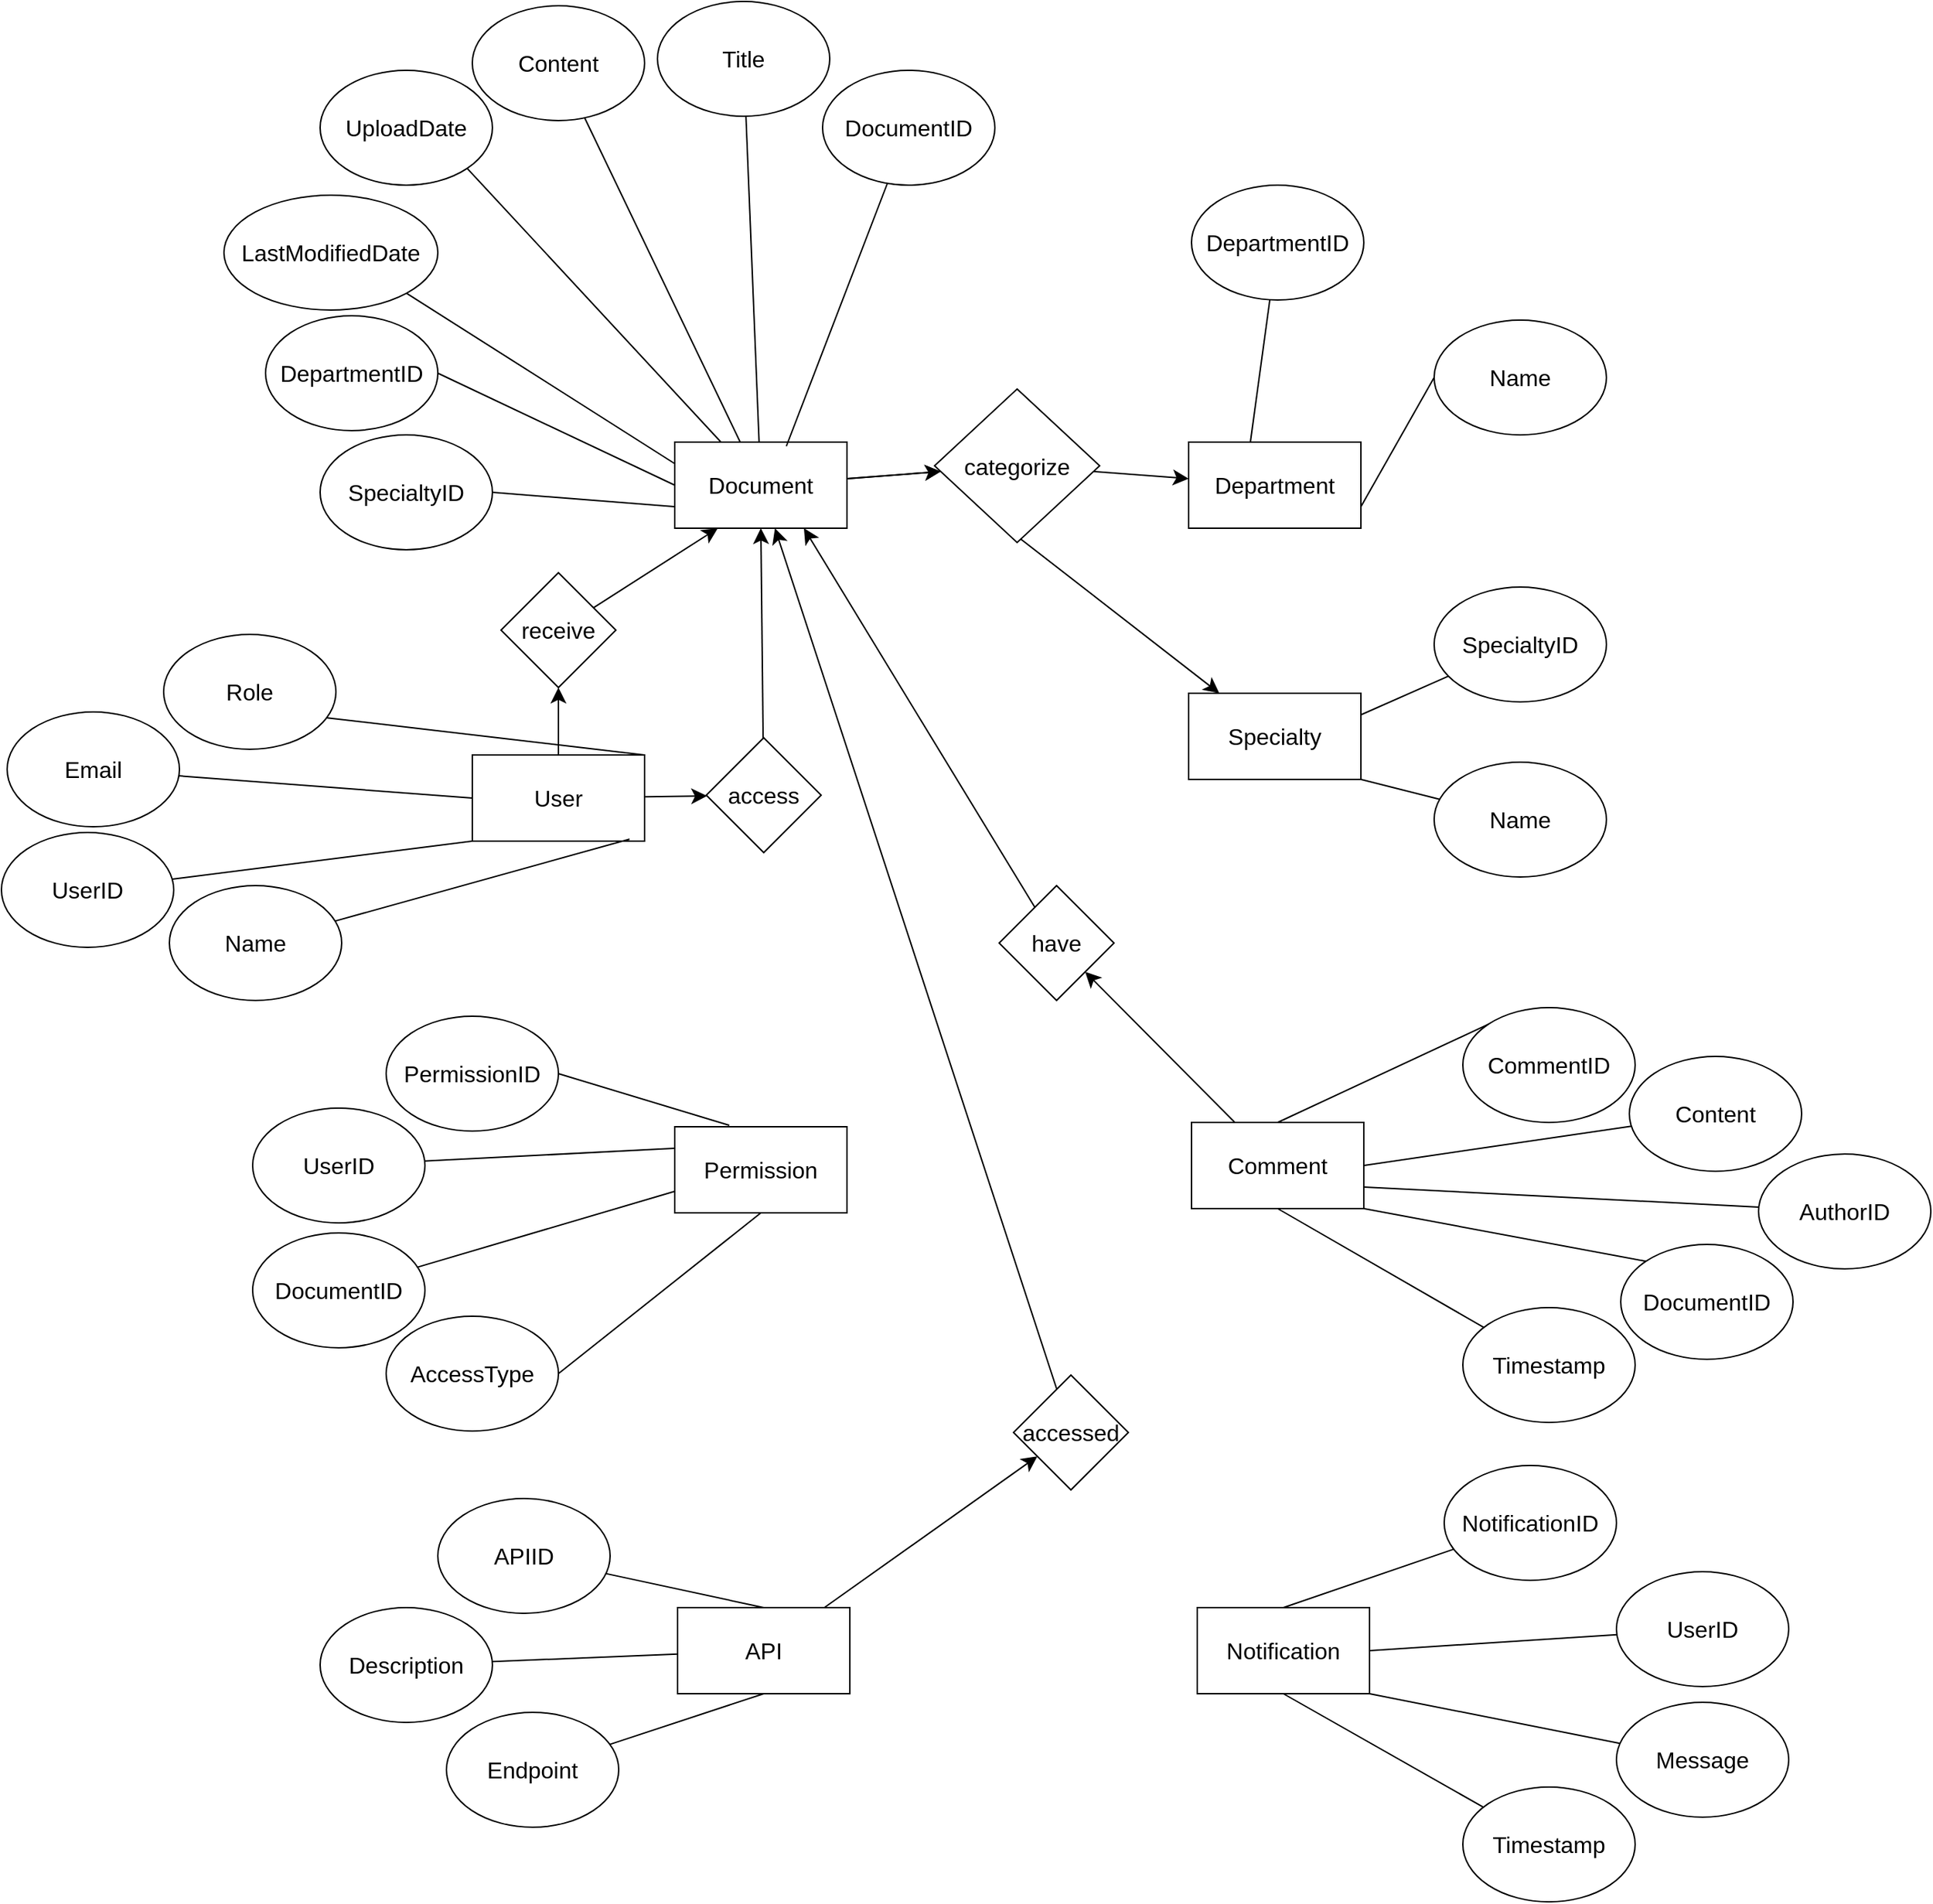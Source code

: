 <mxfile version="22.1.11" type="github">
  <diagram name="Page-1" id="q4jxJP4orP9H1aTKfwqT">
    <mxGraphModel dx="1909" dy="949" grid="1" gridSize="10" guides="1" tooltips="1" connect="1" arrows="1" fold="1" page="1" pageScale="1" pageWidth="827" pageHeight="1169" math="0" shadow="0">
      <root>
        <mxCell id="0" />
        <mxCell id="1" parent="0" />
        <mxCell id="BZglE8ulwBrZ0Am1daT7-1" value="Department" style="rounded=0;whiteSpace=wrap;html=1;fontSize=16;" vertex="1" parent="1">
          <mxGeometry x="867" y="347" width="120" height="60" as="geometry" />
        </mxCell>
        <mxCell id="BZglE8ulwBrZ0Am1daT7-2" value="" style="edgeStyle=none;curved=1;rounded=0;orthogonalLoop=1;jettySize=auto;html=1;fontSize=12;startSize=8;endSize=8;" edge="1" parent="1" source="BZglE8ulwBrZ0Am1daT7-4" target="BZglE8ulwBrZ0Am1daT7-79">
          <mxGeometry relative="1" as="geometry" />
        </mxCell>
        <mxCell id="BZglE8ulwBrZ0Am1daT7-3" value="" style="edgeStyle=none;curved=1;rounded=0;orthogonalLoop=1;jettySize=auto;html=1;fontSize=12;startSize=8;endSize=8;" edge="1" parent="1" source="BZglE8ulwBrZ0Am1daT7-4" target="BZglE8ulwBrZ0Am1daT7-79">
          <mxGeometry relative="1" as="geometry" />
        </mxCell>
        <mxCell id="BZglE8ulwBrZ0Am1daT7-4" value="Document" style="rounded=0;whiteSpace=wrap;html=1;fontSize=16;" vertex="1" parent="1">
          <mxGeometry x="509" y="347" width="120" height="60" as="geometry" />
        </mxCell>
        <mxCell id="BZglE8ulwBrZ0Am1daT7-5" value="Specialty" style="rounded=0;whiteSpace=wrap;html=1;fontSize=16;" vertex="1" parent="1">
          <mxGeometry x="867" y="522" width="120" height="60" as="geometry" />
        </mxCell>
        <mxCell id="BZglE8ulwBrZ0Am1daT7-6" value="" style="edgeStyle=none;curved=1;rounded=0;orthogonalLoop=1;jettySize=auto;html=1;fontSize=12;startSize=8;endSize=8;" edge="1" parent="1" source="BZglE8ulwBrZ0Am1daT7-8" target="BZglE8ulwBrZ0Am1daT7-83">
          <mxGeometry relative="1" as="geometry" />
        </mxCell>
        <mxCell id="BZglE8ulwBrZ0Am1daT7-7" value="" style="edgeStyle=none;curved=1;rounded=0;orthogonalLoop=1;jettySize=auto;html=1;fontSize=12;startSize=8;endSize=8;" edge="1" parent="1" source="BZglE8ulwBrZ0Am1daT7-8" target="BZglE8ulwBrZ0Am1daT7-87">
          <mxGeometry relative="1" as="geometry" />
        </mxCell>
        <mxCell id="BZglE8ulwBrZ0Am1daT7-8" value="User" style="rounded=0;whiteSpace=wrap;html=1;fontSize=16;" vertex="1" parent="1">
          <mxGeometry x="368" y="565" width="120" height="60" as="geometry" />
        </mxCell>
        <mxCell id="BZglE8ulwBrZ0Am1daT7-9" value="Permission" style="rounded=0;whiteSpace=wrap;html=1;fontSize=16;" vertex="1" parent="1">
          <mxGeometry x="509" y="824" width="120" height="60" as="geometry" />
        </mxCell>
        <mxCell id="BZglE8ulwBrZ0Am1daT7-10" value="" style="edgeStyle=none;curved=1;rounded=0;orthogonalLoop=1;jettySize=auto;html=1;fontSize=12;startSize=8;endSize=8;" edge="1" parent="1" source="BZglE8ulwBrZ0Am1daT7-11" target="BZglE8ulwBrZ0Am1daT7-85">
          <mxGeometry relative="1" as="geometry" />
        </mxCell>
        <mxCell id="BZglE8ulwBrZ0Am1daT7-11" value="Comment" style="rounded=0;whiteSpace=wrap;html=1;fontSize=16;" vertex="1" parent="1">
          <mxGeometry x="869" y="821" width="120" height="60" as="geometry" />
        </mxCell>
        <mxCell id="BZglE8ulwBrZ0Am1daT7-12" value="Notification" style="rounded=0;whiteSpace=wrap;html=1;fontSize=16;" vertex="1" parent="1">
          <mxGeometry x="873" y="1159" width="120" height="60" as="geometry" />
        </mxCell>
        <mxCell id="BZglE8ulwBrZ0Am1daT7-13" value="" style="edgeStyle=none;curved=1;rounded=0;orthogonalLoop=1;jettySize=auto;html=1;fontSize=12;startSize=8;endSize=8;" edge="1" parent="1" source="BZglE8ulwBrZ0Am1daT7-14" target="BZglE8ulwBrZ0Am1daT7-89">
          <mxGeometry relative="1" as="geometry" />
        </mxCell>
        <mxCell id="BZglE8ulwBrZ0Am1daT7-14" value="API" style="rounded=0;whiteSpace=wrap;html=1;fontSize=16;" vertex="1" parent="1">
          <mxGeometry x="511" y="1159" width="120" height="60" as="geometry" />
        </mxCell>
        <mxCell id="BZglE8ulwBrZ0Am1daT7-15" value="Name" style="ellipse;whiteSpace=wrap;html=1;fontSize=16;" vertex="1" parent="1">
          <mxGeometry x="1038" y="262" width="120" height="80" as="geometry" />
        </mxCell>
        <mxCell id="BZglE8ulwBrZ0Am1daT7-16" value="DepartmentID" style="ellipse;whiteSpace=wrap;html=1;fontSize=16;" vertex="1" parent="1">
          <mxGeometry x="224" y="259" width="120" height="80" as="geometry" />
        </mxCell>
        <mxCell id="BZglE8ulwBrZ0Am1daT7-17" value="SpecialtyID" style="ellipse;whiteSpace=wrap;html=1;fontSize=16;" vertex="1" parent="1">
          <mxGeometry x="262" y="342" width="120" height="80" as="geometry" />
        </mxCell>
        <mxCell id="BZglE8ulwBrZ0Am1daT7-18" value="LastModifiedDate" style="ellipse;whiteSpace=wrap;html=1;fontSize=16;" vertex="1" parent="1">
          <mxGeometry x="195" y="175" width="149" height="80" as="geometry" />
        </mxCell>
        <mxCell id="BZglE8ulwBrZ0Am1daT7-19" value="Title" style="ellipse;whiteSpace=wrap;html=1;fontSize=16;" vertex="1" parent="1">
          <mxGeometry x="497" y="40" width="120" height="80" as="geometry" />
        </mxCell>
        <mxCell id="BZglE8ulwBrZ0Am1daT7-20" value="Content" style="ellipse;whiteSpace=wrap;html=1;fontSize=16;" vertex="1" parent="1">
          <mxGeometry x="368" y="43" width="120" height="80" as="geometry" />
        </mxCell>
        <mxCell id="BZglE8ulwBrZ0Am1daT7-21" value="UploadDate" style="ellipse;whiteSpace=wrap;html=1;fontSize=16;" vertex="1" parent="1">
          <mxGeometry x="262" y="88" width="120" height="80" as="geometry" />
        </mxCell>
        <mxCell id="BZglE8ulwBrZ0Am1daT7-22" value="DocumentID" style="ellipse;whiteSpace=wrap;html=1;fontSize=16;" vertex="1" parent="1">
          <mxGeometry x="612" y="88" width="120" height="80" as="geometry" />
        </mxCell>
        <mxCell id="BZglE8ulwBrZ0Am1daT7-23" value="" style="endArrow=none;html=1;rounded=0;fontSize=12;startSize=8;endSize=8;curved=1;exitX=0.648;exitY=0.048;exitDx=0;exitDy=0;exitPerimeter=0;" edge="1" parent="1" source="BZglE8ulwBrZ0Am1daT7-4" target="BZglE8ulwBrZ0Am1daT7-22">
          <mxGeometry width="50" height="50" relative="1" as="geometry">
            <mxPoint x="578" y="259" as="sourcePoint" />
            <mxPoint x="628" y="209" as="targetPoint" />
          </mxGeometry>
        </mxCell>
        <mxCell id="BZglE8ulwBrZ0Am1daT7-24" value="" style="endArrow=none;html=1;rounded=0;fontSize=12;startSize=8;endSize=8;curved=1;" edge="1" parent="1" source="BZglE8ulwBrZ0Am1daT7-4" target="BZglE8ulwBrZ0Am1daT7-19">
          <mxGeometry width="50" height="50" relative="1" as="geometry">
            <mxPoint x="524" y="322" as="sourcePoint" />
            <mxPoint x="574" y="272" as="targetPoint" />
          </mxGeometry>
        </mxCell>
        <mxCell id="BZglE8ulwBrZ0Am1daT7-25" value="" style="endArrow=none;html=1;rounded=0;fontSize=12;startSize=8;endSize=8;curved=1;exitX=1;exitY=1;exitDx=0;exitDy=0;entryX=0;entryY=0.25;entryDx=0;entryDy=0;" edge="1" parent="1" source="BZglE8ulwBrZ0Am1daT7-18" target="BZglE8ulwBrZ0Am1daT7-4">
          <mxGeometry width="50" height="50" relative="1" as="geometry">
            <mxPoint x="400" y="309" as="sourcePoint" />
            <mxPoint x="450" y="259" as="targetPoint" />
          </mxGeometry>
        </mxCell>
        <mxCell id="BZglE8ulwBrZ0Am1daT7-26" value="" style="endArrow=none;html=1;rounded=0;fontSize=12;startSize=8;endSize=8;curved=1;" edge="1" parent="1" source="BZglE8ulwBrZ0Am1daT7-4" target="BZglE8ulwBrZ0Am1daT7-20">
          <mxGeometry width="50" height="50" relative="1" as="geometry">
            <mxPoint x="392" y="243" as="sourcePoint" />
            <mxPoint x="442" y="193" as="targetPoint" />
          </mxGeometry>
        </mxCell>
        <mxCell id="BZglE8ulwBrZ0Am1daT7-27" value="" style="endArrow=none;html=1;rounded=0;fontSize=12;startSize=8;endSize=8;curved=1;exitX=1;exitY=0.5;exitDx=0;exitDy=0;entryX=0;entryY=0.75;entryDx=0;entryDy=0;" edge="1" parent="1" source="BZglE8ulwBrZ0Am1daT7-17" target="BZglE8ulwBrZ0Am1daT7-4">
          <mxGeometry width="50" height="50" relative="1" as="geometry">
            <mxPoint x="422" y="409" as="sourcePoint" />
            <mxPoint x="472" y="359" as="targetPoint" />
          </mxGeometry>
        </mxCell>
        <mxCell id="BZglE8ulwBrZ0Am1daT7-28" value="" style="endArrow=none;html=1;rounded=0;fontSize=12;startSize=8;endSize=8;curved=1;exitX=1;exitY=0.5;exitDx=0;exitDy=0;entryX=0;entryY=0.5;entryDx=0;entryDy=0;" edge="1" parent="1" source="BZglE8ulwBrZ0Am1daT7-16" target="BZglE8ulwBrZ0Am1daT7-4">
          <mxGeometry width="50" height="50" relative="1" as="geometry">
            <mxPoint x="428" y="334" as="sourcePoint" />
            <mxPoint x="478" y="284" as="targetPoint" />
          </mxGeometry>
        </mxCell>
        <mxCell id="BZglE8ulwBrZ0Am1daT7-29" value="" style="endArrow=none;html=1;rounded=0;fontSize=12;startSize=8;endSize=8;curved=1;entryX=1;entryY=1;entryDx=0;entryDy=0;" edge="1" parent="1" source="BZglE8ulwBrZ0Am1daT7-4" target="BZglE8ulwBrZ0Am1daT7-21">
          <mxGeometry width="50" height="50" relative="1" as="geometry">
            <mxPoint x="380" y="276" as="sourcePoint" />
            <mxPoint x="430" y="226" as="targetPoint" />
          </mxGeometry>
        </mxCell>
        <mxCell id="BZglE8ulwBrZ0Am1daT7-30" value="Name" style="ellipse;whiteSpace=wrap;html=1;fontSize=16;" vertex="1" parent="1">
          <mxGeometry x="157" y="656" width="120" height="80" as="geometry" />
        </mxCell>
        <mxCell id="BZglE8ulwBrZ0Am1daT7-31" value="UserID" style="ellipse;whiteSpace=wrap;html=1;fontSize=16;" vertex="1" parent="1">
          <mxGeometry x="40" y="619" width="120" height="80" as="geometry" />
        </mxCell>
        <mxCell id="BZglE8ulwBrZ0Am1daT7-32" value="Name" style="ellipse;whiteSpace=wrap;html=1;fontSize=16;" vertex="1" parent="1">
          <mxGeometry x="1038" y="570" width="120" height="80" as="geometry" />
        </mxCell>
        <mxCell id="BZglE8ulwBrZ0Am1daT7-33" value="SpecialtyID" style="ellipse;whiteSpace=wrap;html=1;fontSize=16;" vertex="1" parent="1">
          <mxGeometry x="1038" y="448" width="120" height="80" as="geometry" />
        </mxCell>
        <mxCell id="BZglE8ulwBrZ0Am1daT7-34" value="DepartmentID" style="ellipse;whiteSpace=wrap;html=1;fontSize=16;" vertex="1" parent="1">
          <mxGeometry x="869" y="168" width="120" height="80" as="geometry" />
        </mxCell>
        <mxCell id="BZglE8ulwBrZ0Am1daT7-35" value="" style="endArrow=none;html=1;rounded=0;fontSize=12;startSize=8;endSize=8;curved=1;entryX=0;entryY=0.5;entryDx=0;entryDy=0;exitX=1;exitY=0.75;exitDx=0;exitDy=0;" edge="1" parent="1" source="BZglE8ulwBrZ0Am1daT7-1" target="BZglE8ulwBrZ0Am1daT7-15">
          <mxGeometry width="50" height="50" relative="1" as="geometry">
            <mxPoint x="796" y="371" as="sourcePoint" />
            <mxPoint x="846" y="321" as="targetPoint" />
          </mxGeometry>
        </mxCell>
        <mxCell id="BZglE8ulwBrZ0Am1daT7-36" value="" style="endArrow=none;html=1;rounded=0;fontSize=12;startSize=8;endSize=8;curved=1;" edge="1" parent="1" target="BZglE8ulwBrZ0Am1daT7-34">
          <mxGeometry width="50" height="50" relative="1" as="geometry">
            <mxPoint x="910" y="347" as="sourcePoint" />
            <mxPoint x="960" y="297" as="targetPoint" />
          </mxGeometry>
        </mxCell>
        <mxCell id="BZglE8ulwBrZ0Am1daT7-37" value="" style="endArrow=none;html=1;rounded=0;fontSize=12;startSize=8;endSize=8;curved=1;entryX=0.913;entryY=0.977;entryDx=0;entryDy=0;entryPerimeter=0;" edge="1" parent="1" source="BZglE8ulwBrZ0Am1daT7-30" target="BZglE8ulwBrZ0Am1daT7-8">
          <mxGeometry width="50" height="50" relative="1" as="geometry">
            <mxPoint x="907" y="678" as="sourcePoint" />
            <mxPoint x="484" y="616" as="targetPoint" />
          </mxGeometry>
        </mxCell>
        <mxCell id="BZglE8ulwBrZ0Am1daT7-38" value="Role" style="ellipse;whiteSpace=wrap;html=1;fontSize=16;" vertex="1" parent="1">
          <mxGeometry x="153" y="481" width="120" height="80" as="geometry" />
        </mxCell>
        <mxCell id="BZglE8ulwBrZ0Am1daT7-39" value="Email" style="ellipse;whiteSpace=wrap;html=1;fontSize=16;" vertex="1" parent="1">
          <mxGeometry x="44" y="535" width="120" height="80" as="geometry" />
        </mxCell>
        <mxCell id="BZglE8ulwBrZ0Am1daT7-40" value="" style="endArrow=none;html=1;rounded=0;fontSize=12;startSize=8;endSize=8;curved=1;exitX=1;exitY=0;exitDx=0;exitDy=0;entryX=0.949;entryY=0.726;entryDx=0;entryDy=0;entryPerimeter=0;" edge="1" parent="1" source="BZglE8ulwBrZ0Am1daT7-8" target="BZglE8ulwBrZ0Am1daT7-38">
          <mxGeometry width="50" height="50" relative="1" as="geometry">
            <mxPoint x="972" y="538" as="sourcePoint" />
            <mxPoint x="1022" y="488" as="targetPoint" />
          </mxGeometry>
        </mxCell>
        <mxCell id="BZglE8ulwBrZ0Am1daT7-41" value="" style="endArrow=none;html=1;rounded=0;fontSize=12;startSize=8;endSize=8;curved=1;exitX=0;exitY=0.5;exitDx=0;exitDy=0;" edge="1" parent="1" source="BZglE8ulwBrZ0Am1daT7-8" target="BZglE8ulwBrZ0Am1daT7-39">
          <mxGeometry width="50" height="50" relative="1" as="geometry">
            <mxPoint x="1016" y="596" as="sourcePoint" />
            <mxPoint x="1066" y="546" as="targetPoint" />
          </mxGeometry>
        </mxCell>
        <mxCell id="BZglE8ulwBrZ0Am1daT7-42" value="" style="endArrow=none;html=1;rounded=0;fontSize=12;startSize=8;endSize=8;curved=1;exitX=0;exitY=1;exitDx=0;exitDy=0;" edge="1" parent="1" source="BZglE8ulwBrZ0Am1daT7-8" target="BZglE8ulwBrZ0Am1daT7-31">
          <mxGeometry width="50" height="50" relative="1" as="geometry">
            <mxPoint x="1050" y="614" as="sourcePoint" />
            <mxPoint x="1100" y="564" as="targetPoint" />
          </mxGeometry>
        </mxCell>
        <mxCell id="BZglE8ulwBrZ0Am1daT7-43" value="PermissionID" style="ellipse;whiteSpace=wrap;html=1;fontSize=16;" vertex="1" parent="1">
          <mxGeometry x="308" y="747" width="120" height="80" as="geometry" />
        </mxCell>
        <mxCell id="BZglE8ulwBrZ0Am1daT7-44" value="Endpoint" style="ellipse;whiteSpace=wrap;html=1;fontSize=16;" vertex="1" parent="1">
          <mxGeometry x="350" y="1232" width="120" height="80" as="geometry" />
        </mxCell>
        <mxCell id="BZglE8ulwBrZ0Am1daT7-45" value="Description" style="ellipse;whiteSpace=wrap;html=1;fontSize=16;" vertex="1" parent="1">
          <mxGeometry x="262" y="1159" width="120" height="80" as="geometry" />
        </mxCell>
        <mxCell id="BZglE8ulwBrZ0Am1daT7-46" value="Timestamp" style="ellipse;whiteSpace=wrap;html=1;fontSize=16;" vertex="1" parent="1">
          <mxGeometry x="1058" y="1284" width="120" height="80" as="geometry" />
        </mxCell>
        <mxCell id="BZglE8ulwBrZ0Am1daT7-47" value="Message" style="ellipse;whiteSpace=wrap;html=1;fontSize=16;" vertex="1" parent="1">
          <mxGeometry x="1165" y="1225" width="120" height="80" as="geometry" />
        </mxCell>
        <mxCell id="BZglE8ulwBrZ0Am1daT7-48" value="UserID" style="ellipse;whiteSpace=wrap;html=1;fontSize=16;" vertex="1" parent="1">
          <mxGeometry x="1165" y="1134" width="120" height="80" as="geometry" />
        </mxCell>
        <mxCell id="BZglE8ulwBrZ0Am1daT7-49" value="NotificationID" style="ellipse;whiteSpace=wrap;html=1;fontSize=16;" vertex="1" parent="1">
          <mxGeometry x="1045" y="1060" width="120" height="80" as="geometry" />
        </mxCell>
        <mxCell id="BZglE8ulwBrZ0Am1daT7-50" value="Timestamp" style="ellipse;whiteSpace=wrap;html=1;fontSize=16;" vertex="1" parent="1">
          <mxGeometry x="1058" y="950" width="120" height="80" as="geometry" />
        </mxCell>
        <mxCell id="BZglE8ulwBrZ0Am1daT7-51" value="DocumentID" style="ellipse;whiteSpace=wrap;html=1;fontSize=16;" vertex="1" parent="1">
          <mxGeometry x="1168" y="906" width="120" height="80" as="geometry" />
        </mxCell>
        <mxCell id="BZglE8ulwBrZ0Am1daT7-52" value="AuthorID" style="ellipse;whiteSpace=wrap;html=1;fontSize=16;" vertex="1" parent="1">
          <mxGeometry x="1264" y="843" width="120" height="80" as="geometry" />
        </mxCell>
        <mxCell id="BZglE8ulwBrZ0Am1daT7-53" value="Content" style="ellipse;whiteSpace=wrap;html=1;fontSize=16;" vertex="1" parent="1">
          <mxGeometry x="1174" y="775" width="120" height="80" as="geometry" />
        </mxCell>
        <mxCell id="BZglE8ulwBrZ0Am1daT7-54" value="CommentID" style="ellipse;whiteSpace=wrap;html=1;fontSize=16;" vertex="1" parent="1">
          <mxGeometry x="1058" y="741" width="120" height="80" as="geometry" />
        </mxCell>
        <mxCell id="BZglE8ulwBrZ0Am1daT7-55" value="AccessType" style="ellipse;whiteSpace=wrap;html=1;fontSize=16;" vertex="1" parent="1">
          <mxGeometry x="308" y="956" width="120" height="80" as="geometry" />
        </mxCell>
        <mxCell id="BZglE8ulwBrZ0Am1daT7-56" value="DocumentID" style="ellipse;whiteSpace=wrap;html=1;fontSize=16;" vertex="1" parent="1">
          <mxGeometry x="215" y="898" width="120" height="80" as="geometry" />
        </mxCell>
        <mxCell id="BZglE8ulwBrZ0Am1daT7-57" value="UserID" style="ellipse;whiteSpace=wrap;html=1;fontSize=16;" vertex="1" parent="1">
          <mxGeometry x="215" y="811" width="120" height="80" as="geometry" />
        </mxCell>
        <mxCell id="BZglE8ulwBrZ0Am1daT7-58" style="edgeStyle=none;curved=1;rounded=0;orthogonalLoop=1;jettySize=auto;html=1;exitX=0;exitY=0;exitDx=0;exitDy=0;fontSize=12;startSize=8;endSize=8;" edge="1" parent="1" source="BZglE8ulwBrZ0Am1daT7-55" target="BZglE8ulwBrZ0Am1daT7-55">
          <mxGeometry relative="1" as="geometry" />
        </mxCell>
        <mxCell id="BZglE8ulwBrZ0Am1daT7-59" style="edgeStyle=none;curved=1;rounded=0;orthogonalLoop=1;jettySize=auto;html=1;exitX=1;exitY=0.5;exitDx=0;exitDy=0;fontSize=12;startSize=8;endSize=8;" edge="1" parent="1" source="BZglE8ulwBrZ0Am1daT7-55" target="BZglE8ulwBrZ0Am1daT7-55">
          <mxGeometry relative="1" as="geometry" />
        </mxCell>
        <mxCell id="BZglE8ulwBrZ0Am1daT7-60" value="" style="endArrow=none;html=1;rounded=0;fontSize=12;startSize=8;endSize=8;curved=1;entryX=1;entryY=0.5;entryDx=0;entryDy=0;" edge="1" parent="1" target="BZglE8ulwBrZ0Am1daT7-43">
          <mxGeometry width="50" height="50" relative="1" as="geometry">
            <mxPoint x="547" y="823" as="sourcePoint" />
            <mxPoint x="597" y="773" as="targetPoint" />
          </mxGeometry>
        </mxCell>
        <mxCell id="BZglE8ulwBrZ0Am1daT7-61" value="" style="endArrow=none;html=1;rounded=0;fontSize=12;startSize=8;endSize=8;curved=1;entryX=0.5;entryY=1;entryDx=0;entryDy=0;exitX=1;exitY=0.5;exitDx=0;exitDy=0;" edge="1" parent="1" source="BZglE8ulwBrZ0Am1daT7-55" target="BZglE8ulwBrZ0Am1daT7-9">
          <mxGeometry width="50" height="50" relative="1" as="geometry">
            <mxPoint x="500" y="962" as="sourcePoint" />
            <mxPoint x="550" y="912" as="targetPoint" />
          </mxGeometry>
        </mxCell>
        <mxCell id="BZglE8ulwBrZ0Am1daT7-62" value="" style="endArrow=none;html=1;rounded=0;fontSize=12;startSize=8;endSize=8;curved=1;entryX=0;entryY=0.75;entryDx=0;entryDy=0;" edge="1" parent="1" source="BZglE8ulwBrZ0Am1daT7-56" target="BZglE8ulwBrZ0Am1daT7-9">
          <mxGeometry width="50" height="50" relative="1" as="geometry">
            <mxPoint x="414" y="931" as="sourcePoint" />
            <mxPoint x="464" y="881" as="targetPoint" />
          </mxGeometry>
        </mxCell>
        <mxCell id="BZglE8ulwBrZ0Am1daT7-63" value="" style="endArrow=none;html=1;rounded=0;fontSize=12;startSize=8;endSize=8;curved=1;entryX=0;entryY=0.25;entryDx=0;entryDy=0;" edge="1" parent="1" source="BZglE8ulwBrZ0Am1daT7-57" target="BZglE8ulwBrZ0Am1daT7-9">
          <mxGeometry width="50" height="50" relative="1" as="geometry">
            <mxPoint x="378" y="878" as="sourcePoint" />
            <mxPoint x="428" y="828" as="targetPoint" />
          </mxGeometry>
        </mxCell>
        <mxCell id="BZglE8ulwBrZ0Am1daT7-64" value="" style="endArrow=none;html=1;rounded=0;fontSize=12;startSize=8;endSize=8;curved=1;entryX=0;entryY=0;entryDx=0;entryDy=0;exitX=0.5;exitY=0;exitDx=0;exitDy=0;" edge="1" parent="1" source="BZglE8ulwBrZ0Am1daT7-11" target="BZglE8ulwBrZ0Am1daT7-54">
          <mxGeometry width="50" height="50" relative="1" as="geometry">
            <mxPoint x="987" y="808" as="sourcePoint" />
            <mxPoint x="1037" y="758" as="targetPoint" />
          </mxGeometry>
        </mxCell>
        <mxCell id="BZglE8ulwBrZ0Am1daT7-65" value="" style="endArrow=none;html=1;rounded=0;fontSize=12;startSize=8;endSize=8;curved=1;exitX=1;exitY=0.5;exitDx=0;exitDy=0;" edge="1" parent="1" source="BZglE8ulwBrZ0Am1daT7-11" target="BZglE8ulwBrZ0Am1daT7-53">
          <mxGeometry width="50" height="50" relative="1" as="geometry">
            <mxPoint x="1060" y="889" as="sourcePoint" />
            <mxPoint x="1110" y="839" as="targetPoint" />
          </mxGeometry>
        </mxCell>
        <mxCell id="BZglE8ulwBrZ0Am1daT7-66" value="" style="endArrow=none;html=1;rounded=0;fontSize=12;startSize=8;endSize=8;curved=1;exitX=1;exitY=0.75;exitDx=0;exitDy=0;" edge="1" parent="1" source="BZglE8ulwBrZ0Am1daT7-11" target="BZglE8ulwBrZ0Am1daT7-52">
          <mxGeometry width="50" height="50" relative="1" as="geometry">
            <mxPoint x="1125" y="915" as="sourcePoint" />
            <mxPoint x="1175" y="865" as="targetPoint" />
          </mxGeometry>
        </mxCell>
        <mxCell id="BZglE8ulwBrZ0Am1daT7-67" value="" style="endArrow=none;html=1;rounded=0;fontSize=12;startSize=8;endSize=8;curved=1;entryX=0;entryY=0;entryDx=0;entryDy=0;exitX=1;exitY=1;exitDx=0;exitDy=0;" edge="1" parent="1" source="BZglE8ulwBrZ0Am1daT7-11" target="BZglE8ulwBrZ0Am1daT7-51">
          <mxGeometry width="50" height="50" relative="1" as="geometry">
            <mxPoint x="1031" y="979" as="sourcePoint" />
            <mxPoint x="1081" y="929" as="targetPoint" />
          </mxGeometry>
        </mxCell>
        <mxCell id="BZglE8ulwBrZ0Am1daT7-68" value="" style="endArrow=none;html=1;rounded=0;fontSize=12;startSize=8;endSize=8;curved=1;exitX=0.5;exitY=1;exitDx=0;exitDy=0;" edge="1" parent="1" source="BZglE8ulwBrZ0Am1daT7-11" target="BZglE8ulwBrZ0Am1daT7-50">
          <mxGeometry width="50" height="50" relative="1" as="geometry">
            <mxPoint x="961" y="966" as="sourcePoint" />
            <mxPoint x="1011" y="916" as="targetPoint" />
          </mxGeometry>
        </mxCell>
        <mxCell id="BZglE8ulwBrZ0Am1daT7-69" value="APIID" style="ellipse;whiteSpace=wrap;html=1;fontSize=16;" vertex="1" parent="1">
          <mxGeometry x="344" y="1083" width="120" height="80" as="geometry" />
        </mxCell>
        <mxCell id="BZglE8ulwBrZ0Am1daT7-70" value="" style="endArrow=none;html=1;rounded=0;fontSize=12;startSize=8;endSize=8;curved=1;entryX=0.5;entryY=1;entryDx=0;entryDy=0;" edge="1" parent="1" source="BZglE8ulwBrZ0Am1daT7-44" target="BZglE8ulwBrZ0Am1daT7-14">
          <mxGeometry width="50" height="50" relative="1" as="geometry">
            <mxPoint x="470" y="1322" as="sourcePoint" />
            <mxPoint x="540.711" y="1272" as="targetPoint" />
          </mxGeometry>
        </mxCell>
        <mxCell id="BZglE8ulwBrZ0Am1daT7-71" value="" style="endArrow=none;html=1;rounded=0;fontSize=12;startSize=8;endSize=8;curved=1;entryX=0.5;entryY=0;entryDx=0;entryDy=0;" edge="1" parent="1" source="BZglE8ulwBrZ0Am1daT7-69" target="BZglE8ulwBrZ0Am1daT7-14">
          <mxGeometry width="50" height="50" relative="1" as="geometry">
            <mxPoint x="464" y="1173" as="sourcePoint" />
            <mxPoint x="534.711" y="1123" as="targetPoint" />
          </mxGeometry>
        </mxCell>
        <mxCell id="BZglE8ulwBrZ0Am1daT7-72" value="" style="endArrow=none;html=1;rounded=0;fontSize=12;startSize=8;endSize=8;curved=1;" edge="1" parent="1" source="BZglE8ulwBrZ0Am1daT7-45" target="BZglE8ulwBrZ0Am1daT7-14">
          <mxGeometry width="50" height="50" relative="1" as="geometry">
            <mxPoint x="382" y="1249" as="sourcePoint" />
            <mxPoint x="452.711" y="1199" as="targetPoint" />
          </mxGeometry>
        </mxCell>
        <mxCell id="BZglE8ulwBrZ0Am1daT7-73" value="" style="endArrow=none;html=1;rounded=0;fontSize=12;startSize=8;endSize=8;curved=1;entryX=0.5;entryY=0;entryDx=0;entryDy=0;" edge="1" parent="1" source="BZglE8ulwBrZ0Am1daT7-49" target="BZglE8ulwBrZ0Am1daT7-12">
          <mxGeometry width="50" height="50" relative="1" as="geometry">
            <mxPoint x="987.289" y="1173" as="sourcePoint" />
            <mxPoint x="987.289" y="1123" as="targetPoint" />
          </mxGeometry>
        </mxCell>
        <mxCell id="BZglE8ulwBrZ0Am1daT7-74" value="" style="endArrow=none;html=1;rounded=0;fontSize=12;startSize=8;endSize=8;curved=1;entryX=1;entryY=0.5;entryDx=0;entryDy=0;" edge="1" parent="1" source="BZglE8ulwBrZ0Am1daT7-48" target="BZglE8ulwBrZ0Am1daT7-12">
          <mxGeometry width="50" height="50" relative="1" as="geometry">
            <mxPoint x="1094.289" y="1224" as="sourcePoint" />
            <mxPoint x="1094.289" y="1174" as="targetPoint" />
          </mxGeometry>
        </mxCell>
        <mxCell id="BZglE8ulwBrZ0Am1daT7-75" value="" style="endArrow=none;html=1;rounded=0;fontSize=12;startSize=8;endSize=8;curved=1;entryX=1;entryY=1;entryDx=0;entryDy=0;" edge="1" parent="1" source="BZglE8ulwBrZ0Am1daT7-47" target="BZglE8ulwBrZ0Am1daT7-12">
          <mxGeometry width="50" height="50" relative="1" as="geometry">
            <mxPoint x="1094.289" y="1315" as="sourcePoint" />
            <mxPoint x="1094.289" y="1265" as="targetPoint" />
          </mxGeometry>
        </mxCell>
        <mxCell id="BZglE8ulwBrZ0Am1daT7-76" value="" style="endArrow=none;html=1;rounded=0;fontSize=12;startSize=8;endSize=8;curved=1;entryX=0.5;entryY=1;entryDx=0;entryDy=0;" edge="1" parent="1" source="BZglE8ulwBrZ0Am1daT7-46" target="BZglE8ulwBrZ0Am1daT7-12">
          <mxGeometry width="50" height="50" relative="1" as="geometry">
            <mxPoint x="987.289" y="1374" as="sourcePoint" />
            <mxPoint x="987.289" y="1324" as="targetPoint" />
          </mxGeometry>
        </mxCell>
        <mxCell id="BZglE8ulwBrZ0Am1daT7-77" value="" style="edgeStyle=none;curved=1;rounded=0;orthogonalLoop=1;jettySize=auto;html=1;fontSize=12;startSize=8;endSize=8;" edge="1" parent="1" source="BZglE8ulwBrZ0Am1daT7-79" target="BZglE8ulwBrZ0Am1daT7-1">
          <mxGeometry relative="1" as="geometry" />
        </mxCell>
        <mxCell id="BZglE8ulwBrZ0Am1daT7-78" value="" style="edgeStyle=none;curved=1;rounded=0;orthogonalLoop=1;jettySize=auto;html=1;fontSize=12;startSize=8;endSize=8;exitX=0;exitY=1;exitDx=0;exitDy=0;" edge="1" parent="1" source="BZglE8ulwBrZ0Am1daT7-79" target="BZglE8ulwBrZ0Am1daT7-5">
          <mxGeometry relative="1" as="geometry">
            <mxPoint x="730" y="537" as="targetPoint" />
          </mxGeometry>
        </mxCell>
        <mxCell id="BZglE8ulwBrZ0Am1daT7-79" value="categorize" style="rhombus;whiteSpace=wrap;html=1;fontSize=16;rounded=0;" vertex="1" parent="1">
          <mxGeometry x="690" y="310" width="115" height="107" as="geometry" />
        </mxCell>
        <mxCell id="BZglE8ulwBrZ0Am1daT7-80" value="" style="endArrow=none;html=1;rounded=0;fontSize=12;startSize=8;endSize=8;curved=1;entryX=1;entryY=0.25;entryDx=0;entryDy=0;" edge="1" parent="1" source="BZglE8ulwBrZ0Am1daT7-33" target="BZglE8ulwBrZ0Am1daT7-5">
          <mxGeometry width="50" height="50" relative="1" as="geometry">
            <mxPoint x="967.289" y="538" as="sourcePoint" />
            <mxPoint x="967.289" y="488" as="targetPoint" />
          </mxGeometry>
        </mxCell>
        <mxCell id="BZglE8ulwBrZ0Am1daT7-81" value="" style="endArrow=none;html=1;rounded=0;fontSize=12;startSize=8;endSize=8;curved=1;entryX=1;entryY=1;entryDx=0;entryDy=0;" edge="1" parent="1" source="BZglE8ulwBrZ0Am1daT7-32" target="BZglE8ulwBrZ0Am1daT7-5">
          <mxGeometry width="50" height="50" relative="1" as="geometry">
            <mxPoint x="967.289" y="660" as="sourcePoint" />
            <mxPoint x="967.289" y="610" as="targetPoint" />
          </mxGeometry>
        </mxCell>
        <mxCell id="BZglE8ulwBrZ0Am1daT7-82" style="edgeStyle=none;curved=1;rounded=0;orthogonalLoop=1;jettySize=auto;html=1;entryX=0.5;entryY=1;entryDx=0;entryDy=0;fontSize=12;startSize=8;endSize=8;" edge="1" parent="1" source="BZglE8ulwBrZ0Am1daT7-83" target="BZglE8ulwBrZ0Am1daT7-4">
          <mxGeometry relative="1" as="geometry" />
        </mxCell>
        <mxCell id="BZglE8ulwBrZ0Am1daT7-83" value="access " style="rhombus;whiteSpace=wrap;html=1;fontSize=16;rounded=0;" vertex="1" parent="1">
          <mxGeometry x="531" y="553" width="80" height="80" as="geometry" />
        </mxCell>
        <mxCell id="BZglE8ulwBrZ0Am1daT7-84" style="edgeStyle=none;curved=1;rounded=0;orthogonalLoop=1;jettySize=auto;html=1;entryX=0.75;entryY=1;entryDx=0;entryDy=0;fontSize=12;startSize=8;endSize=8;" edge="1" parent="1" source="BZglE8ulwBrZ0Am1daT7-85" target="BZglE8ulwBrZ0Am1daT7-4">
          <mxGeometry relative="1" as="geometry" />
        </mxCell>
        <mxCell id="BZglE8ulwBrZ0Am1daT7-85" value="have" style="rhombus;whiteSpace=wrap;html=1;fontSize=16;rounded=0;" vertex="1" parent="1">
          <mxGeometry x="735" y="656" width="80" height="80" as="geometry" />
        </mxCell>
        <mxCell id="BZglE8ulwBrZ0Am1daT7-86" style="edgeStyle=none;curved=1;rounded=0;orthogonalLoop=1;jettySize=auto;html=1;entryX=0.25;entryY=1;entryDx=0;entryDy=0;fontSize=12;startSize=8;endSize=8;" edge="1" parent="1" source="BZglE8ulwBrZ0Am1daT7-87" target="BZglE8ulwBrZ0Am1daT7-4">
          <mxGeometry relative="1" as="geometry" />
        </mxCell>
        <mxCell id="BZglE8ulwBrZ0Am1daT7-87" value="receive" style="rhombus;whiteSpace=wrap;html=1;fontSize=16;rounded=0;" vertex="1" parent="1">
          <mxGeometry x="388" y="438" width="80" height="80" as="geometry" />
        </mxCell>
        <mxCell id="BZglE8ulwBrZ0Am1daT7-88" style="edgeStyle=none;curved=1;rounded=0;orthogonalLoop=1;jettySize=auto;html=1;fontSize=12;startSize=8;endSize=8;" edge="1" parent="1" source="BZglE8ulwBrZ0Am1daT7-89" target="BZglE8ulwBrZ0Am1daT7-4">
          <mxGeometry relative="1" as="geometry" />
        </mxCell>
        <mxCell id="BZglE8ulwBrZ0Am1daT7-89" value="accessed " style="rhombus;whiteSpace=wrap;html=1;fontSize=16;rounded=0;" vertex="1" parent="1">
          <mxGeometry x="745" y="997" width="80" height="80" as="geometry" />
        </mxCell>
      </root>
    </mxGraphModel>
  </diagram>
</mxfile>
